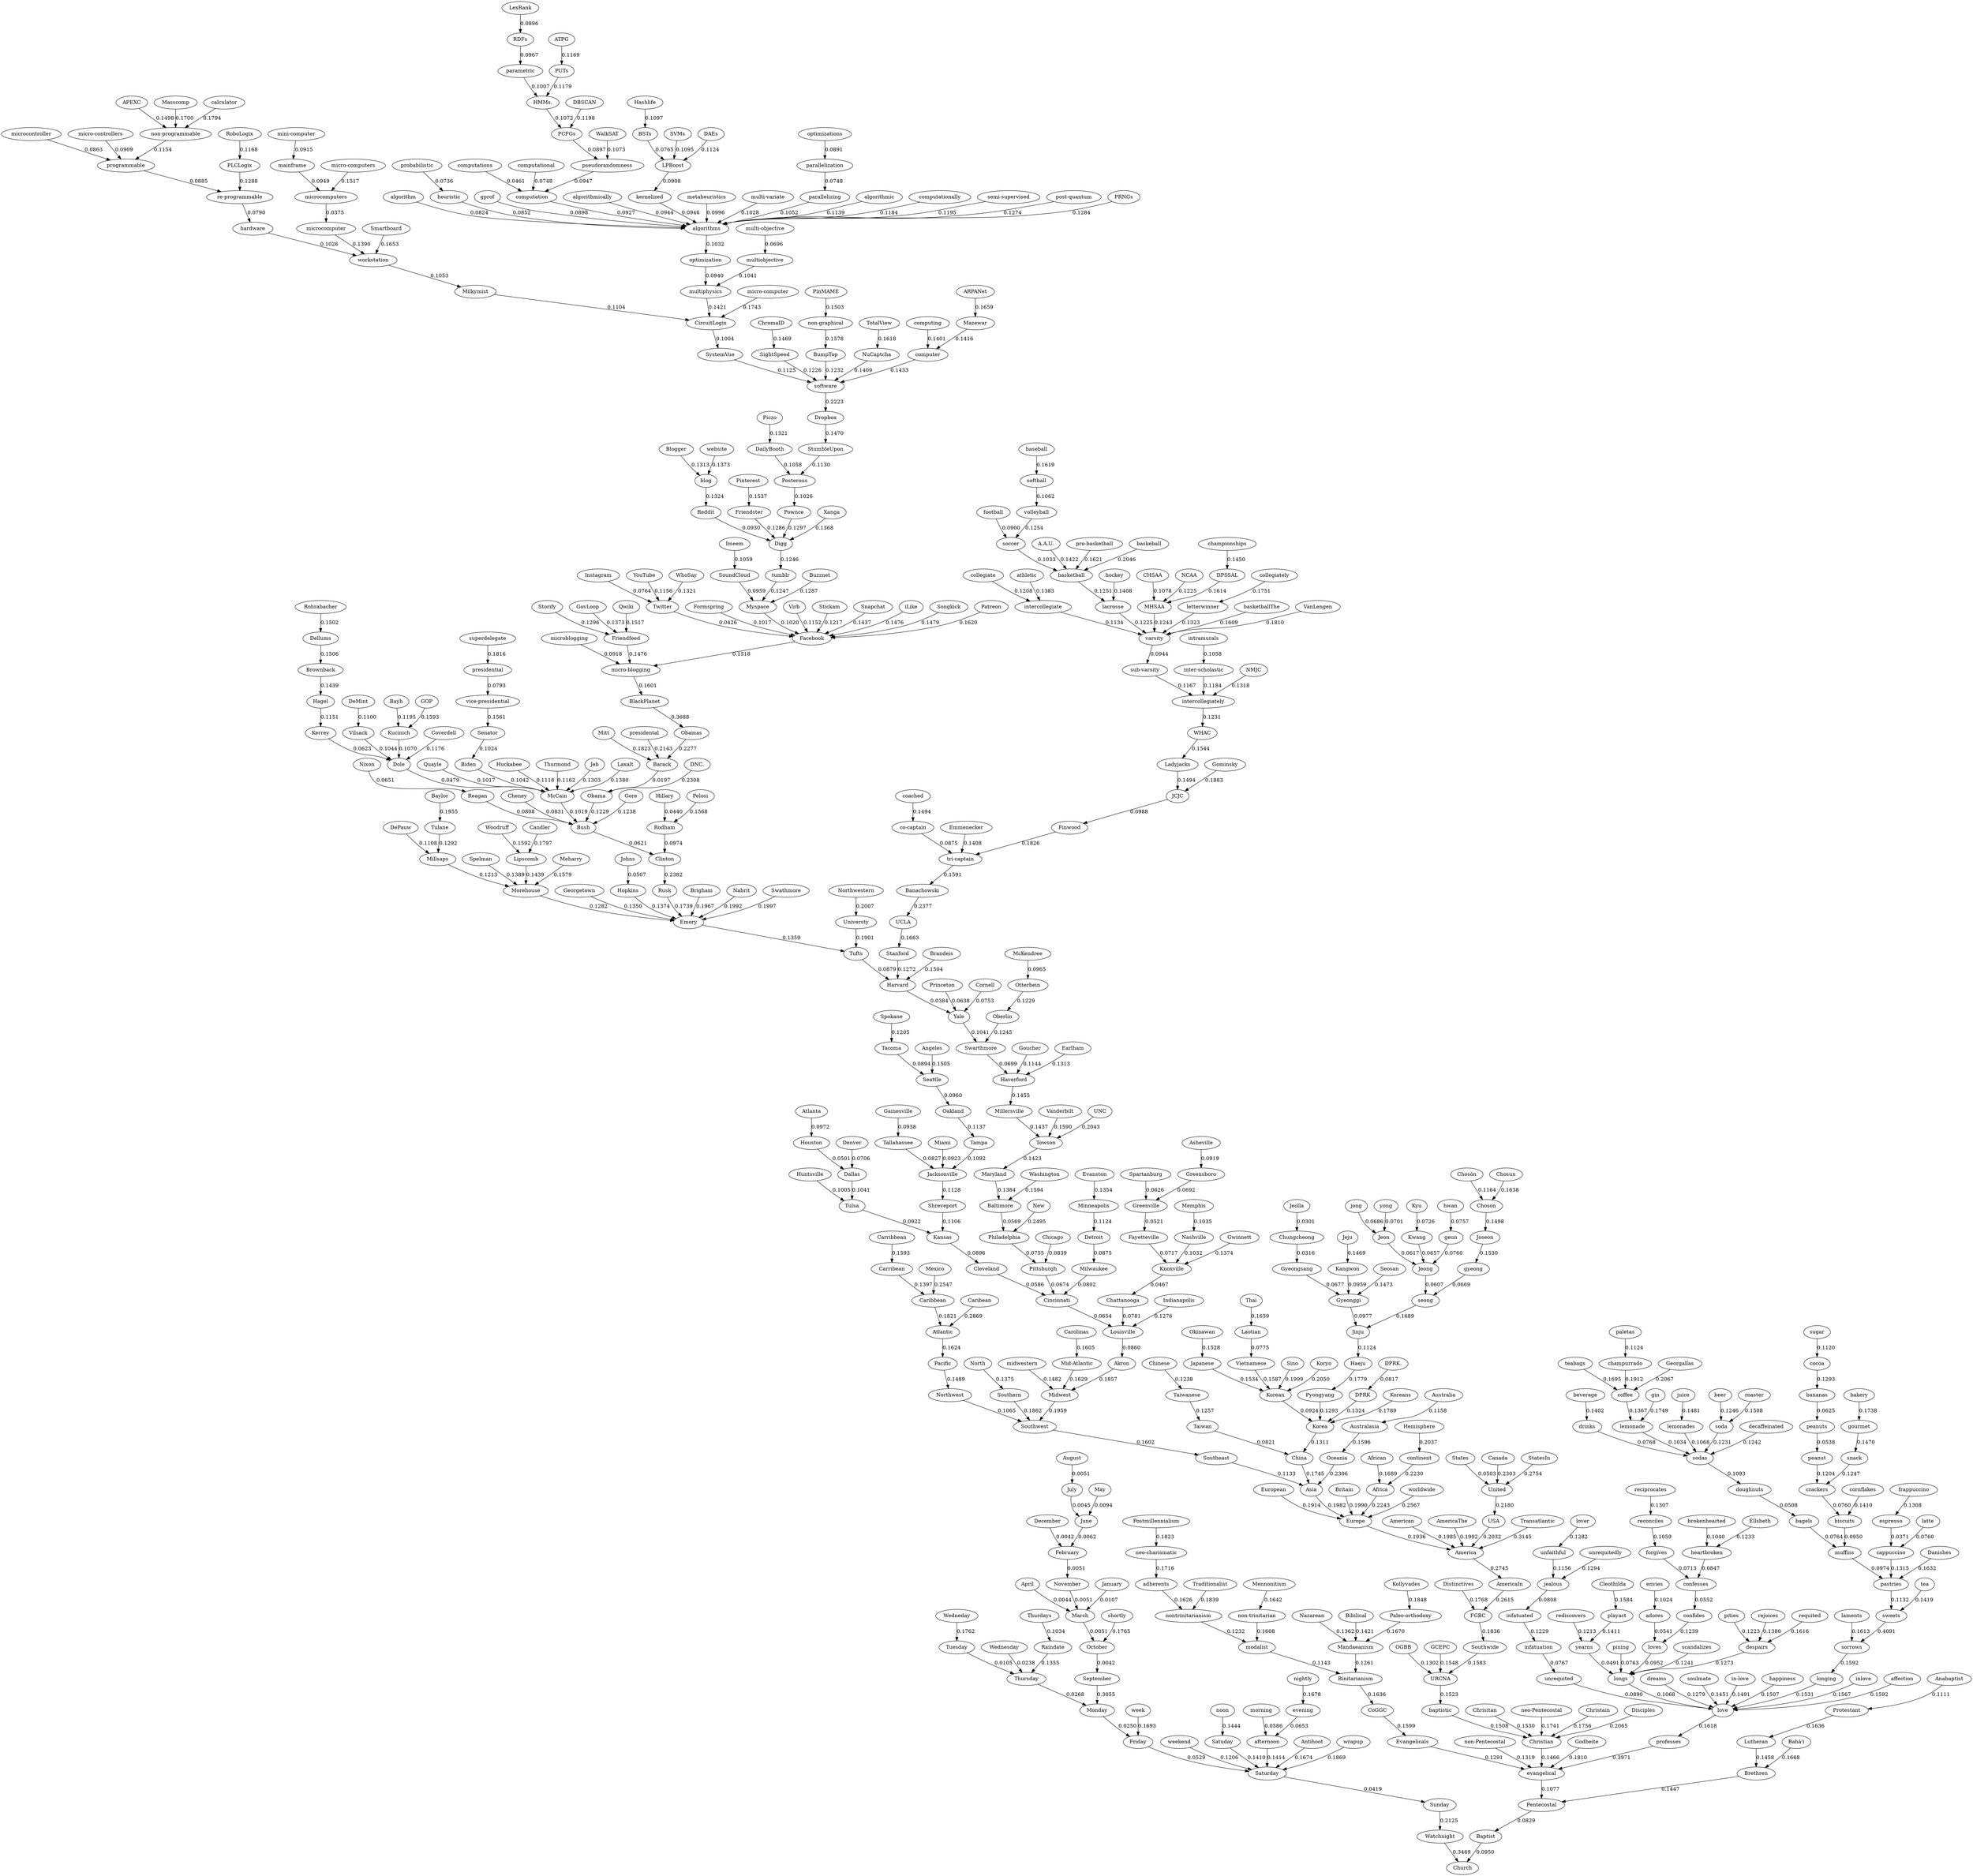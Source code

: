 digraph G {
"Baptist" -> "Church"[label="0.0950"];
"Pentecostal" -> "Baptist"[label="0.0829"];
"evangelical" -> "Pentecostal"[label="0.1077"];
"Evangelicals" -> "evangelical"[label="0.1291"];
"non-Pentecostal" -> "evangelical"[label="0.1319"];
"Brethren" -> "Pentecostal"[label="0.1447"];
"Lutheran" -> "Brethren"[label="0.1458"];
"Christian" -> "evangelical"[label="0.1466"];
"baptistic" -> "Christian"[label="0.1508"];
"URCNA" -> "baptistic"[label="0.1523"];
"OGBB" -> "URCNA"[label="0.1302"];
"Chrisitan" -> "Christian"[label="0.1530"];
"GCEPC" -> "URCNA"[label="0.1548"];
"Southwide" -> "URCNA"[label="0.1583"];
"CoGGC" -> "Evangelicals"[label="0.1599"];
"Binitarianism" -> "CoGGC"[label="0.1636"];
"modalist" -> "Binitarianism"[label="0.1143"];
"nontrinitarianism" -> "modalist"[label="0.1232"];
"Mandaeanism" -> "Binitarianism"[label="0.1261"];
"Nazarean" -> "Mandaeanism"[label="0.1362"];
"Bibilical" -> "Mandaeanism"[label="0.1421"];
"non-trinitarian" -> "modalist"[label="0.1608"];
"adherents" -> "nontrinitarianism"[label="0.1626"];
"Protestant" -> "Lutheran"[label="0.1636"];
"Anabaptist" -> "Protestant"[label="0.1111"];
"Mennonitism" -> "non-trinitarian"[label="0.1642"];
"Bahá'i" -> "Brethren"[label="0.1668"];
"Paleo-orthodoxy" -> "Mandaeanism"[label="0.1670"];
"neo-charismatic" -> "adherents"[label="0.1716"];
"neo-Pentecostal" -> "Christian"[label="0.1741"];
"Christain" -> "Christian"[label="0.1756"];
"Godbeite" -> "evangelical"[label="0.1810"];
"Postmillennialism" -> "neo-charismatic"[label="0.1823"];
"FGBC" -> "Southwide"[label="0.1836"];
"Distinctives" -> "FGBC"[label="0.1768"];
"Traditionalist" -> "nontrinitarianism"[label="0.1839"];
"Kollyvades" -> "Paleo-orthodoxy"[label="0.1848"];
"Disciples" -> "Christian"[label="0.2065"];
"AmericaIn" -> "FGBC"[label="0.2615"];
"America" -> "AmericaIn"[label="0.2745"];
"Europe" -> "America"[label="0.1936"];
"European" -> "Europe"[label="0.1914"];
"Asia" -> "Europe"[label="0.1982"];
"Southeast" -> "Asia"[label="0.1133"];
"Southwest" -> "Southeast"[label="0.1602"];
"Northwest" -> "Southwest"[label="0.1065"];
"Pacific" -> "Northwest"[label="0.1489"];
"Atlantic" -> "Pacific"[label="0.1624"];
"China" -> "Asia"[label="0.1745"];
"Taiwan" -> "China"[label="0.0821"];
"Taiwanese" -> "Taiwan"[label="0.1257"];
"Chinese" -> "Taiwanese"[label="0.1238"];
"Korea" -> "China"[label="0.1311"];
"Korean" -> "Korea"[label="0.0924"];
"Pyongyang" -> "Korea"[label="0.1293"];
"DPRK" -> "Korea"[label="0.1324"];
"DPRK." -> "DPRK"[label="0.0817"];
"Japanese" -> "Korean"[label="0.1534"];
"Okinawan" -> "Japanese"[label="0.1528"];
"Vietnamese" -> "Korean"[label="0.1587"];
"Laotian" -> "Vietnamese"[label="0.0775"];
"Thai" -> "Laotian"[label="0.1659"];
"Haeju" -> "Pyongyang"[label="0.1779"];
"Jinju" -> "Haeju"[label="0.1124"];
"Gyeonggi" -> "Jinju"[label="0.0977"];
"Gyeongsang" -> "Gyeonggi"[label="0.0677"];
"Chungcheong" -> "Gyeongsang"[label="0.0316"];
"Jeolla" -> "Chungcheong"[label="0.0301"];
"Kangwon" -> "Gyeonggi"[label="0.0959"];
"Jeju" -> "Kangwon"[label="0.1469"];
"Seosan" -> "Gyeonggi"[label="0.1473"];
"seong" -> "Jinju"[label="0.1689"];
"Jeong" -> "seong"[label="0.0607"];
"Jeon" -> "Jeong"[label="0.0617"];
"Kwang" -> "Jeong"[label="0.0657"];
"gyeong" -> "seong"[label="0.0669"];
"jong" -> "Jeon"[label="0.0686"];
"yong" -> "Jeon"[label="0.0701"];
"Kyu" -> "Kwang"[label="0.0726"];
"geun" -> "Jeong"[label="0.0760"];
"hwan" -> "geun"[label="0.0757"];
"Joseon" -> "gyeong"[label="0.1530"];
"Choson" -> "Joseon"[label="0.1498"];
"Chosŏn" -> "Choson"[label="0.1164"];
"Chosun" -> "Choson"[label="0.1638"];
"Koreans" -> "Korea"[label="0.1789"];
"Caribbean" -> "Atlantic"[label="0.1821"];
"Carribean" -> "Caribbean"[label="0.1397"];
"Carribbean" -> "Carribean"[label="0.1593"];
"Southern" -> "Southwest"[label="0.1862"];
"North" -> "Southern"[label="0.1375"];
"Midwest" -> "Southwest"[label="0.1959"];
"midwestern" -> "Midwest"[label="0.1482"];
"Mid-Atlantic" -> "Midwest"[label="0.1629"];
"Carolinas" -> "Mid-Atlantic"[label="0.1605"];
"Akron" -> "Midwest"[label="0.1857"];
"Louisville" -> "Akron"[label="0.0860"];
"Cincinnati" -> "Louisville"[label="0.0654"];
"Cleveland" -> "Cincinnati"[label="0.0586"];
"Pittsburgh" -> "Cincinnati"[label="0.0674"];
"Philadelphia" -> "Pittsburgh"[label="0.0755"];
"Baltimore" -> "Philadelphia"[label="0.0569"];
"Chattanooga" -> "Louisville"[label="0.0781"];
"Knoxville" -> "Chattanooga"[label="0.0467"];
"Fayetteville" -> "Knoxville"[label="0.0717"];
"Greenville" -> "Fayetteville"[label="0.0521"];
"Spartanburg" -> "Greenville"[label="0.0626"];
"Greensboro" -> "Greenville"[label="0.0692"];
"Milwaukee" -> "Cincinnati"[label="0.0802"];
"Chicago" -> "Pittsburgh"[label="0.0839"];
"Detroit" -> "Milwaukee"[label="0.0875"];
"Kansas" -> "Cleveland"[label="0.0896"];
"Asheville" -> "Greensboro"[label="0.0919"];
"Tulsa" -> "Kansas"[label="0.0922"];
"Huntsville" -> "Tulsa"[label="0.1005"];
"Nashville" -> "Knoxville"[label="0.1032"];
"Memphis" -> "Nashville"[label="0.1035"];
"Dallas" -> "Tulsa"[label="0.1041"];
"Houston" -> "Dallas"[label="0.0501"];
"Denver" -> "Dallas"[label="0.0706"];
"Atlanta" -> "Houston"[label="0.0972"];
"Shreveport" -> "Kansas"[label="0.1106"];
"Minneapolis" -> "Detroit"[label="0.1124"];
"Jacksonville" -> "Shreveport"[label="0.1128"];
"Tallahassee" -> "Jacksonville"[label="0.0827"];
"Miami" -> "Jacksonville"[label="0.0923"];
"Gainesville" -> "Tallahassee"[label="0.0938"];
"Tampa" -> "Jacksonville"[label="0.1092"];
"Oakland" -> "Tampa"[label="0.1137"];
"Seattle" -> "Oakland"[label="0.0960"];
"Tacoma" -> "Seattle"[label="0.0894"];
"Spokane" -> "Tacoma"[label="0.1205"];
"Indianapolis" -> "Louisville"[label="0.1276"];
"Evanston" -> "Minneapolis"[label="0.1354"];
"Gwinnett" -> "Knoxville"[label="0.1374"];
"Maryland" -> "Baltimore"[label="0.1384"];
"Towson" -> "Maryland"[label="0.1423"];
"Millersville" -> "Towson"[label="0.1437"];
"Haverford" -> "Millersville"[label="0.1455"];
"Swarthmore" -> "Haverford"[label="0.0699"];
"Yale" -> "Swarthmore"[label="0.1041"];
"Harvard" -> "Yale"[label="0.0384"];
"Princeton" -> "Yale"[label="0.0638"];
"Cornell" -> "Yale"[label="0.0753"];
"Tufts" -> "Harvard"[label="0.0879"];
"Goucher" -> "Haverford"[label="0.1144"];
"Oberlin" -> "Swarthmore"[label="0.1245"];
"Otterbein" -> "Oberlin"[label="0.1229"];
"McKendree" -> "Otterbein"[label="0.0965"];
"Stanford" -> "Harvard"[label="0.1272"];
"Earlham" -> "Haverford"[label="0.1313"];
"Emory" -> "Tufts"[label="0.1359"];
"Morehouse" -> "Emory"[label="0.1282"];
"Millsaps" -> "Morehouse"[label="0.1213"];
"DePauw" -> "Millsaps"[label="0.1108"];
"Tulane" -> "Millsaps"[label="0.1292"];
"Georgetown" -> "Emory"[label="0.1350"];
"Hopkins" -> "Emory"[label="0.1374"];
"Johns" -> "Hopkins"[label="0.0507"];
"Spelman" -> "Morehouse"[label="0.1389"];
"Lipscomb" -> "Morehouse"[label="0.1439"];
"Brandeis" -> "Harvard"[label="0.1504"];
"Angeles" -> "Seattle"[label="0.1505"];
"Meharry" -> "Morehouse"[label="0.1579"];
"Vanderbilt" -> "Towson"[label="0.1590"];
"Woodruff" -> "Lipscomb"[label="0.1592"];
"Washington" -> "Baltimore"[label="0.1594"];
"UCLA" -> "Stanford"[label="0.1663"];
"Rusk" -> "Emory"[label="0.1739"];
"Candler" -> "Lipscomb"[label="0.1797"];
"Universty" -> "Tufts"[label="0.1901"];
"Baylor" -> "Tulane"[label="0.1955"];
"Brigham" -> "Emory"[label="0.1967"];
"American" -> "America"[label="0.1985"];
"Britain" -> "Europe"[label="0.1990"];
"AmericaThe" -> "America"[label="0.1992"];
"Nabrit" -> "Emory"[label="0.1992"];
"Swathmore" -> "Emory"[label="0.1997"];
"Sino" -> "Korean"[label="0.1999"];
"Northwestern" -> "Universty"[label="0.2007"];
"USA" -> "America"[label="0.2032"];
"UNC" -> "Towson"[label="0.2043"];
"Koryo" -> "Korean"[label="0.2050"];
"United" -> "USA"[label="0.2180"];
"States" -> "United"[label="0.0503"];
"Africa" -> "Europe"[label="0.2243"];
"African" -> "Africa"[label="0.1689"];
"continent" -> "Africa"[label="0.2230"];
"Hemisphere" -> "continent"[label="0.2037"];
"Canada" -> "United"[label="0.2303"];
"Oceania" -> "Asia"[label="0.2306"];
"Australasia" -> "Oceania"[label="0.1596"];
"Australia" -> "Australasia"[label="0.1158"];
"Banachowski" -> "UCLA"[label="0.2377"];
"tri-captain" -> "Banachowski"[label="0.1591"];
"co-captain" -> "tri-captain"[label="0.0875"];
"Emmenecker" -> "tri-captain"[label="0.1408"];
"coached" -> "co-captain"[label="0.1494"];
"Finwood" -> "tri-captain"[label="0.1826"];
"JCJC" -> "Finwood"[label="0.0988"];
"Ladyjacks" -> "JCJC"[label="0.1494"];
"WHAC" -> "Ladyjacks"[label="0.1544"];
"intercollegiately" -> "WHAC"[label="0.1231"];
"sub-varsity" -> "intercollegiately"[label="0.1167"];
"varsity" -> "sub-varsity"[label="0.0944"];
"intercollegiate" -> "varsity"[label="0.1134"];
"inter-scholastic" -> "intercollegiately"[label="0.1184"];
"intramurals" -> "inter-scholastic"[label="0.1058"];
"collegiate" -> "intercollegiate"[label="0.1208"];
"lacrosse" -> "varsity"[label="0.1225"];
"MHSAA" -> "varsity"[label="0.1243"];
"CHSAA" -> "MHSAA"[label="0.1078"];
"NCAA" -> "MHSAA"[label="0.1225"];
"basketball" -> "lacrosse"[label="0.1251"];
"soccer" -> "basketball"[label="0.1033"];
"football" -> "soccer"[label="0.0900"];
"volleyball" -> "soccer"[label="0.1254"];
"softball" -> "volleyball"[label="0.1062"];
"NMJC" -> "intercollegiately"[label="0.1318"];
"letterwinner" -> "varsity"[label="0.1323"];
"athletic" -> "intercollegiate"[label="0.1383"];
"hockey" -> "lacrosse"[label="0.1408"];
"A.A.U." -> "basketball"[label="0.1422"];
"basketballThe" -> "varsity"[label="0.1609"];
"DPSSAL" -> "MHSAA"[label="0.1614"];
"championships" -> "DPSSAL"[label="0.1450"];
"baseball" -> "softball"[label="0.1619"];
"pro-basketball" -> "basketball"[label="0.1621"];
"collegiately" -> "letterwinner"[label="0.1751"];
"VanLengen" -> "varsity"[label="0.1810"];
"Gominsky" -> "JCJC"[label="0.1883"];
"baskeball" -> "basketball"[label="0.2046"];
"Clinton" -> "Rusk"[label="0.2382"];
"Bush" -> "Clinton"[label="0.0621"];
"Reagan" -> "Bush"[label="0.0808"];
"Nixon" -> "Reagan"[label="0.0651"];
"Cheney" -> "Bush"[label="0.0831"];
"Rodham" -> "Clinton"[label="0.0974"];
"Hillary" -> "Rodham"[label="0.0440"];
"McCain" -> "Bush"[label="0.1019"];
"Dole" -> "McCain"[label="0.0479"];
"Kerrey" -> "Dole"[label="0.0623"];
"Quayle" -> "McCain"[label="0.1017"];
"Biden" -> "McCain"[label="0.1042"];
"Senator" -> "Biden"[label="0.1024"];
"Vilsack" -> "Dole"[label="0.1044"];
"Kucinich" -> "Dole"[label="0.1070"];
"DeMint" -> "Vilsack"[label="0.1100"];
"Huckabee" -> "McCain"[label="0.1118"];
"Hagel" -> "Kerrey"[label="0.1151"];
"Thurmond" -> "McCain"[label="0.1162"];
"Coverdell" -> "Dole"[label="0.1176"];
"Bayh" -> "Kucinich"[label="0.1195"];
"Obama" -> "Bush"[label="0.1229"];
"Barack" -> "Obama"[label="0.0197"];
"Gore" -> "Bush"[label="0.1238"];
"Jeb" -> "McCain"[label="0.1303"];
"Laxalt" -> "McCain"[label="0.1380"];
"Brownback" -> "Hagel"[label="0.1439"];
"Dellums" -> "Brownback"[label="0.1506"];
"Rohrabacher" -> "Dellums"[label="0.1502"];
"vice-presidential" -> "Senator"[label="0.1561"];
"presidential" -> "vice-presidential"[label="0.0793"];
"Pelosi" -> "Rodham"[label="0.1568"];
"GOP" -> "Kucinich"[label="0.1593"];
"superdelegate" -> "presidential"[label="0.1816"];
"Mitt" -> "Barack"[label="0.1823"];
"presidental" -> "Barack"[label="0.2143"];
"Obamas" -> "Barack"[label="0.2277"];
"DNC." -> "Obama"[label="0.2308"];
"New" -> "Philadelphia"[label="0.2495"];
"Mexico" -> "Caribbean"[label="0.2547"];
"worldwide" -> "Europe"[label="0.2567"];
"StatesIn" -> "United"[label="0.2754"];
"Caribean" -> "Atlantic"[label="0.2869"];
"Transatlantic" -> "America"[label="0.3145"];
"Watchnight" -> "Church"[label="0.3469"];
"Sunday" -> "Watchnight"[label="0.2125"];
"Saturday" -> "Sunday"[label="0.0419"];
"Friday" -> "Saturday"[label="0.0529"];
"Monday" -> "Friday"[label="0.0250"];
"Thursday" -> "Monday"[label="0.0268"];
"Tuesday" -> "Thursday"[label="0.0105"];
"Wednesday" -> "Thursday"[label="0.0238"];
"weekend" -> "Saturday"[label="0.1206"];
"Raindate" -> "Thursday"[label="0.1355"];
"Thurdays" -> "Raindate"[label="0.1034"];
"Satuday" -> "Saturday"[label="0.1410"];
"afternoon" -> "Saturday"[label="0.1414"];
"morning" -> "afternoon"[label="0.0586"];
"evening" -> "afternoon"[label="0.0653"];
"noon" -> "Satuday"[label="0.1444"];
"Antihoot" -> "Saturday"[label="0.1674"];
"nightly" -> "evening"[label="0.1678"];
"week" -> "Friday"[label="0.1693"];
"Wedneday" -> "Tuesday"[label="0.1762"];
"wrapup" -> "Saturday"[label="0.1869"];
"September" -> "Monday"[label="0.3055"];
"October" -> "September"[label="0.0042"];
"March" -> "October"[label="0.0051"];
"April" -> "March"[label="0.0044"];
"November" -> "March"[label="0.0051"];
"February" -> "November"[label="0.0051"];
"December" -> "February"[label="0.0042"];
"June" -> "February"[label="0.0062"];
"July" -> "June"[label="0.0045"];
"August" -> "July"[label="0.0051"];
"May" -> "June"[label="0.0094"];
"January" -> "March"[label="0.0107"];
"shortly" -> "October"[label="0.1765"];
"BlackPlanet" -> "Obamas"[label="0.3688"];
"micro-blogging" -> "BlackPlanet"[label="0.1601"];
"microblogging" -> "micro-blogging"[label="0.0918"];
"Friendfeed" -> "micro-blogging"[label="0.1476"];
"Storify" -> "Friendfeed"[label="0.1296"];
"GovLoop" -> "Friendfeed"[label="0.1373"];
"Qwiki" -> "Friendfeed"[label="0.1517"];
"Facebook" -> "micro-blogging"[label="0.1518"];
"Twitter" -> "Facebook"[label="0.0426"];
"Instagram" -> "Twitter"[label="0.0764"];
"Formspring" -> "Facebook"[label="0.1017"];
"Myspace" -> "Facebook"[label="0.1020"];
"SoundCloud" -> "Myspace"[label="0.0959"];
"Imeem" -> "SoundCloud"[label="0.1059"];
"Virb" -> "Facebook"[label="0.1152"];
"YouTube" -> "Twitter"[label="0.1156"];
"Stickam" -> "Facebook"[label="0.1217"];
"tumblr" -> "Myspace"[label="0.1247"];
"Digg" -> "tumblr"[label="0.1246"];
"Reddit" -> "Digg"[label="0.0930"];
"Friendster" -> "Digg"[label="0.1286"];
"Buzznet" -> "Myspace"[label="0.1287"];
"Pownce" -> "Digg"[label="0.1297"];
"Posterous" -> "Pownce"[label="0.1026"];
"DailyBooth" -> "Posterous"[label="0.1058"];
"StumbleUpon" -> "Posterous"[label="0.1130"];
"Piczo" -> "DailyBooth"[label="0.1321"];
"WhoSay" -> "Twitter"[label="0.1321"];
"blog" -> "Reddit"[label="0.1324"];
"Blogger" -> "blog"[label="0.1313"];
"Xanga" -> "Digg"[label="0.1368"];
"website" -> "blog"[label="0.1373"];
"Snapchat" -> "Facebook"[label="0.1437"];
"Dropbox" -> "StumbleUpon"[label="0.1470"];
"iLike" -> "Facebook"[label="0.1476"];
"Songkick" -> "Facebook"[label="0.1479"];
"Pinterest" -> "Friendster"[label="0.1537"];
"Patreon" -> "Facebook"[label="0.1620"];
"software" -> "Dropbox"[label="0.2223"];
"SystemVue" -> "software"[label="0.1125"];
"CircuitLogix" -> "SystemVue"[label="0.1004"];
"Milkymist" -> "CircuitLogix"[label="0.1104"];
"workstation" -> "Milkymist"[label="0.1053"];
"hardware" -> "workstation"[label="0.1026"];
"re-programmable" -> "hardware"[label="0.0790"];
"programmable" -> "re-programmable"[label="0.0885"];
"microcontroller" -> "programmable"[label="0.0863"];
"micro-controllers" -> "programmable"[label="0.0909"];
"non-programmable" -> "programmable"[label="0.1154"];
"SightSpeed" -> "software"[label="0.1226"];
"BumpTop" -> "software"[label="0.1232"];
"PLCLogix" -> "re-programmable"[label="0.1288"];
"RoboLogix" -> "PLCLogix"[label="0.1168"];
"microcomputer" -> "workstation"[label="0.1390"];
"microcomputers" -> "microcomputer"[label="0.0375"];
"mainframe" -> "microcomputers"[label="0.0949"];
"mini-computer" -> "mainframe"[label="0.0915"];
"NuCaptcha" -> "software"[label="0.1409"];
"multiphysics" -> "CircuitLogix"[label="0.1421"];
"optimization" -> "multiphysics"[label="0.0940"];
"algorithms" -> "optimization"[label="0.1032"];
"algorithm" -> "algorithms"[label="0.0824"];
"heuristic" -> "algorithms"[label="0.0852"];
"probabilistic" -> "heuristic"[label="0.0736"];
"gprof" -> "algorithms"[label="0.0898"];
"computation" -> "algorithms"[label="0.0927"];
"computations" -> "computation"[label="0.0461"];
"computational" -> "computation"[label="0.0748"];
"algorithmically" -> "algorithms"[label="0.0944"];
"kernelized" -> "algorithms"[label="0.0946"];
"LPBoost" -> "kernelized"[label="0.0908"];
"BSTs" -> "LPBoost"[label="0.0765"];
"pseudorandomness" -> "computation"[label="0.0947"];
"PCFGs" -> "pseudorandomness"[label="0.0897"];
"metaheuristics" -> "algorithms"[label="0.0996"];
"multi-variate" -> "algorithms"[label="0.1028"];
"multiobjective" -> "multiphysics"[label="0.1041"];
"multi-objective" -> "multiobjective"[label="0.0696"];
"parallelizing" -> "algorithms"[label="0.1052"];
"parallelization" -> "parallelizing"[label="0.0748"];
"optimizations" -> "parallelization"[label="0.0891"];
"HMMs." -> "PCFGs"[label="0.1072"];
"parametric" -> "HMMs."[label="0.1007"];
"RDFs" -> "parametric"[label="0.0967"];
"LexRank" -> "RDFs"[label="0.0896"];
"WalkSAT" -> "pseudorandomness"[label="0.1073"];
"SVMs" -> "LPBoost"[label="0.1095"];
"Hashlife" -> "BSTs"[label="0.1097"];
"DAEs" -> "LPBoost"[label="0.1124"];
"algorithmic" -> "algorithms"[label="0.1139"];
"PUTs" -> "HMMs."[label="0.1179"];
"ATPG" -> "PUTs"[label="0.1169"];
"computationally" -> "algorithms"[label="0.1184"];
"semi-supervised" -> "algorithms"[label="0.1195"];
"DBSCAN" -> "PCFGs"[label="0.1198"];
"post-quantum" -> "algorithms"[label="0.1274"];
"PRNGs" -> "algorithms"[label="0.1284"];
"computer" -> "software"[label="0.1433"];
"computing" -> "computer"[label="0.1401"];
"Mazewar" -> "computer"[label="0.1416"];
"ChromaID" -> "SightSpeed"[label="0.1469"];
"APEXC" -> "non-programmable"[label="0.1498"];
"micro-computers" -> "microcomputers"[label="0.1517"];
"non-graphical" -> "BumpTop"[label="0.1578"];
"PinMAME" -> "non-graphical"[label="0.1503"];
"TotalView" -> "NuCaptcha"[label="0.1618"];
"Smartboard" -> "workstation"[label="0.1653"];
"ARPANet" -> "Mazewar"[label="0.1659"];
"Masscomp" -> "non-programmable"[label="0.1700"];
"micro-computer" -> "CircuitLogix"[label="0.1743"];
"calculator" -> "non-programmable"[label="0.1794"];
"professes" -> "evangelical"[label="0.3971"];
"love" -> "professes"[label="0.1618"];
"unrequited" -> "love"[label="0.0890"];
"infatuation" -> "unrequited"[label="0.0767"];
"longs" -> "love"[label="0.1068"];
"yearns" -> "longs"[label="0.0491"];
"pining" -> "longs"[label="0.0763"];
"loves" -> "longs"[label="0.0952"];
"adores" -> "loves"[label="0.0541"];
"envies" -> "adores"[label="0.1024"];
"rediscovers" -> "yearns"[label="0.1213"];
"infatuated" -> "infatuation"[label="0.1229"];
"jealous" -> "infatuated"[label="0.0808"];
"unfaithful" -> "jealous"[label="0.1156"];
"confides" -> "loves"[label="0.1239"];
"confesses" -> "confides"[label="0.0552"];
"forgives" -> "confesses"[label="0.0713"];
"heartbroken" -> "confesses"[label="0.0847"];
"brokenhearted" -> "heartbroken"[label="0.1040"];
"reconciles" -> "forgives"[label="0.1059"];
"Ellsbeth" -> "heartbroken"[label="0.1233"];
"scandalizes" -> "longs"[label="0.1241"];
"despairs" -> "longs"[label="0.1273"];
"pities" -> "despairs"[label="0.1223"];
"dreams" -> "love"[label="0.1279"];
"lover" -> "unfaithful"[label="0.1282"];
"unrequitedly" -> "jealous"[label="0.1294"];
"reciprocates" -> "reconciles"[label="0.1307"];
"rejoices" -> "despairs"[label="0.1380"];
"playact" -> "yearns"[label="0.1411"];
"soulmate" -> "love"[label="0.1451"];
"in-love" -> "love"[label="0.1491"];
"happiness" -> "love"[label="0.1507"];
"longing" -> "love"[label="0.1531"];
"inlove" -> "love"[label="0.1567"];
"Cleothilda" -> "playact"[label="0.1584"];
"sorrows" -> "longing"[label="0.1592"];
"affection" -> "love"[label="0.1592"];
"laments" -> "sorrows"[label="0.1613"];
"requited" -> "despairs"[label="0.1616"];
"sweets" -> "sorrows"[label="0.4091"];
"pastries" -> "sweets"[label="0.1132"];
"muffins" -> "pastries"[label="0.0974"];
"bagels" -> "muffins"[label="0.0764"];
"doughnuts" -> "bagels"[label="0.0508"];
"biscuits" -> "muffins"[label="0.0950"];
"crackers" -> "biscuits"[label="0.0760"];
"sodas" -> "doughnuts"[label="0.1093"];
"drinks" -> "sodas"[label="0.0768"];
"lemonade" -> "sodas"[label="0.1034"];
"lemonades" -> "sodas"[label="0.1068"];
"peanut" -> "crackers"[label="0.1204"];
"peanuts" -> "peanut"[label="0.0538"];
"bananas" -> "peanuts"[label="0.0625"];
"soda" -> "sodas"[label="0.1231"];
"decaffeinated" -> "sodas"[label="0.1242"];
"beer" -> "soda"[label="0.1246"];
"snack" -> "crackers"[label="0.1247"];
"cocoa" -> "bananas"[label="0.1293"];
"sugar" -> "cocoa"[label="0.1120"];
"cappuccino" -> "pastries"[label="0.1315"];
"espresso" -> "cappuccino"[label="0.0371"];
"latte" -> "cappuccino"[label="0.0760"];
"frappuccino" -> "espresso"[label="0.1308"];
"coffee" -> "lemonade"[label="0.1367"];
"beverage" -> "drinks"[label="0.1402"];
"cornflakes" -> "biscuits"[label="0.1410"];
"tea" -> "sweets"[label="0.1419"];
"gourmet" -> "snack"[label="0.1470"];
"juice" -> "lemonades"[label="0.1481"];
"roaster" -> "soda"[label="0.1508"];
"Danishes" -> "pastries"[label="0.1632"];
"teabags" -> "coffee"[label="0.1695"];
"bakery" -> "gourmet"[label="0.1738"];
"gin" -> "lemonade"[label="0.1749"];
"champurrado" -> "coffee"[label="0.1912"];
"paletas" -> "champurrado"[label="0.1124"];
"Georgallas" -> "coffee"[label="0.2067"];
}

